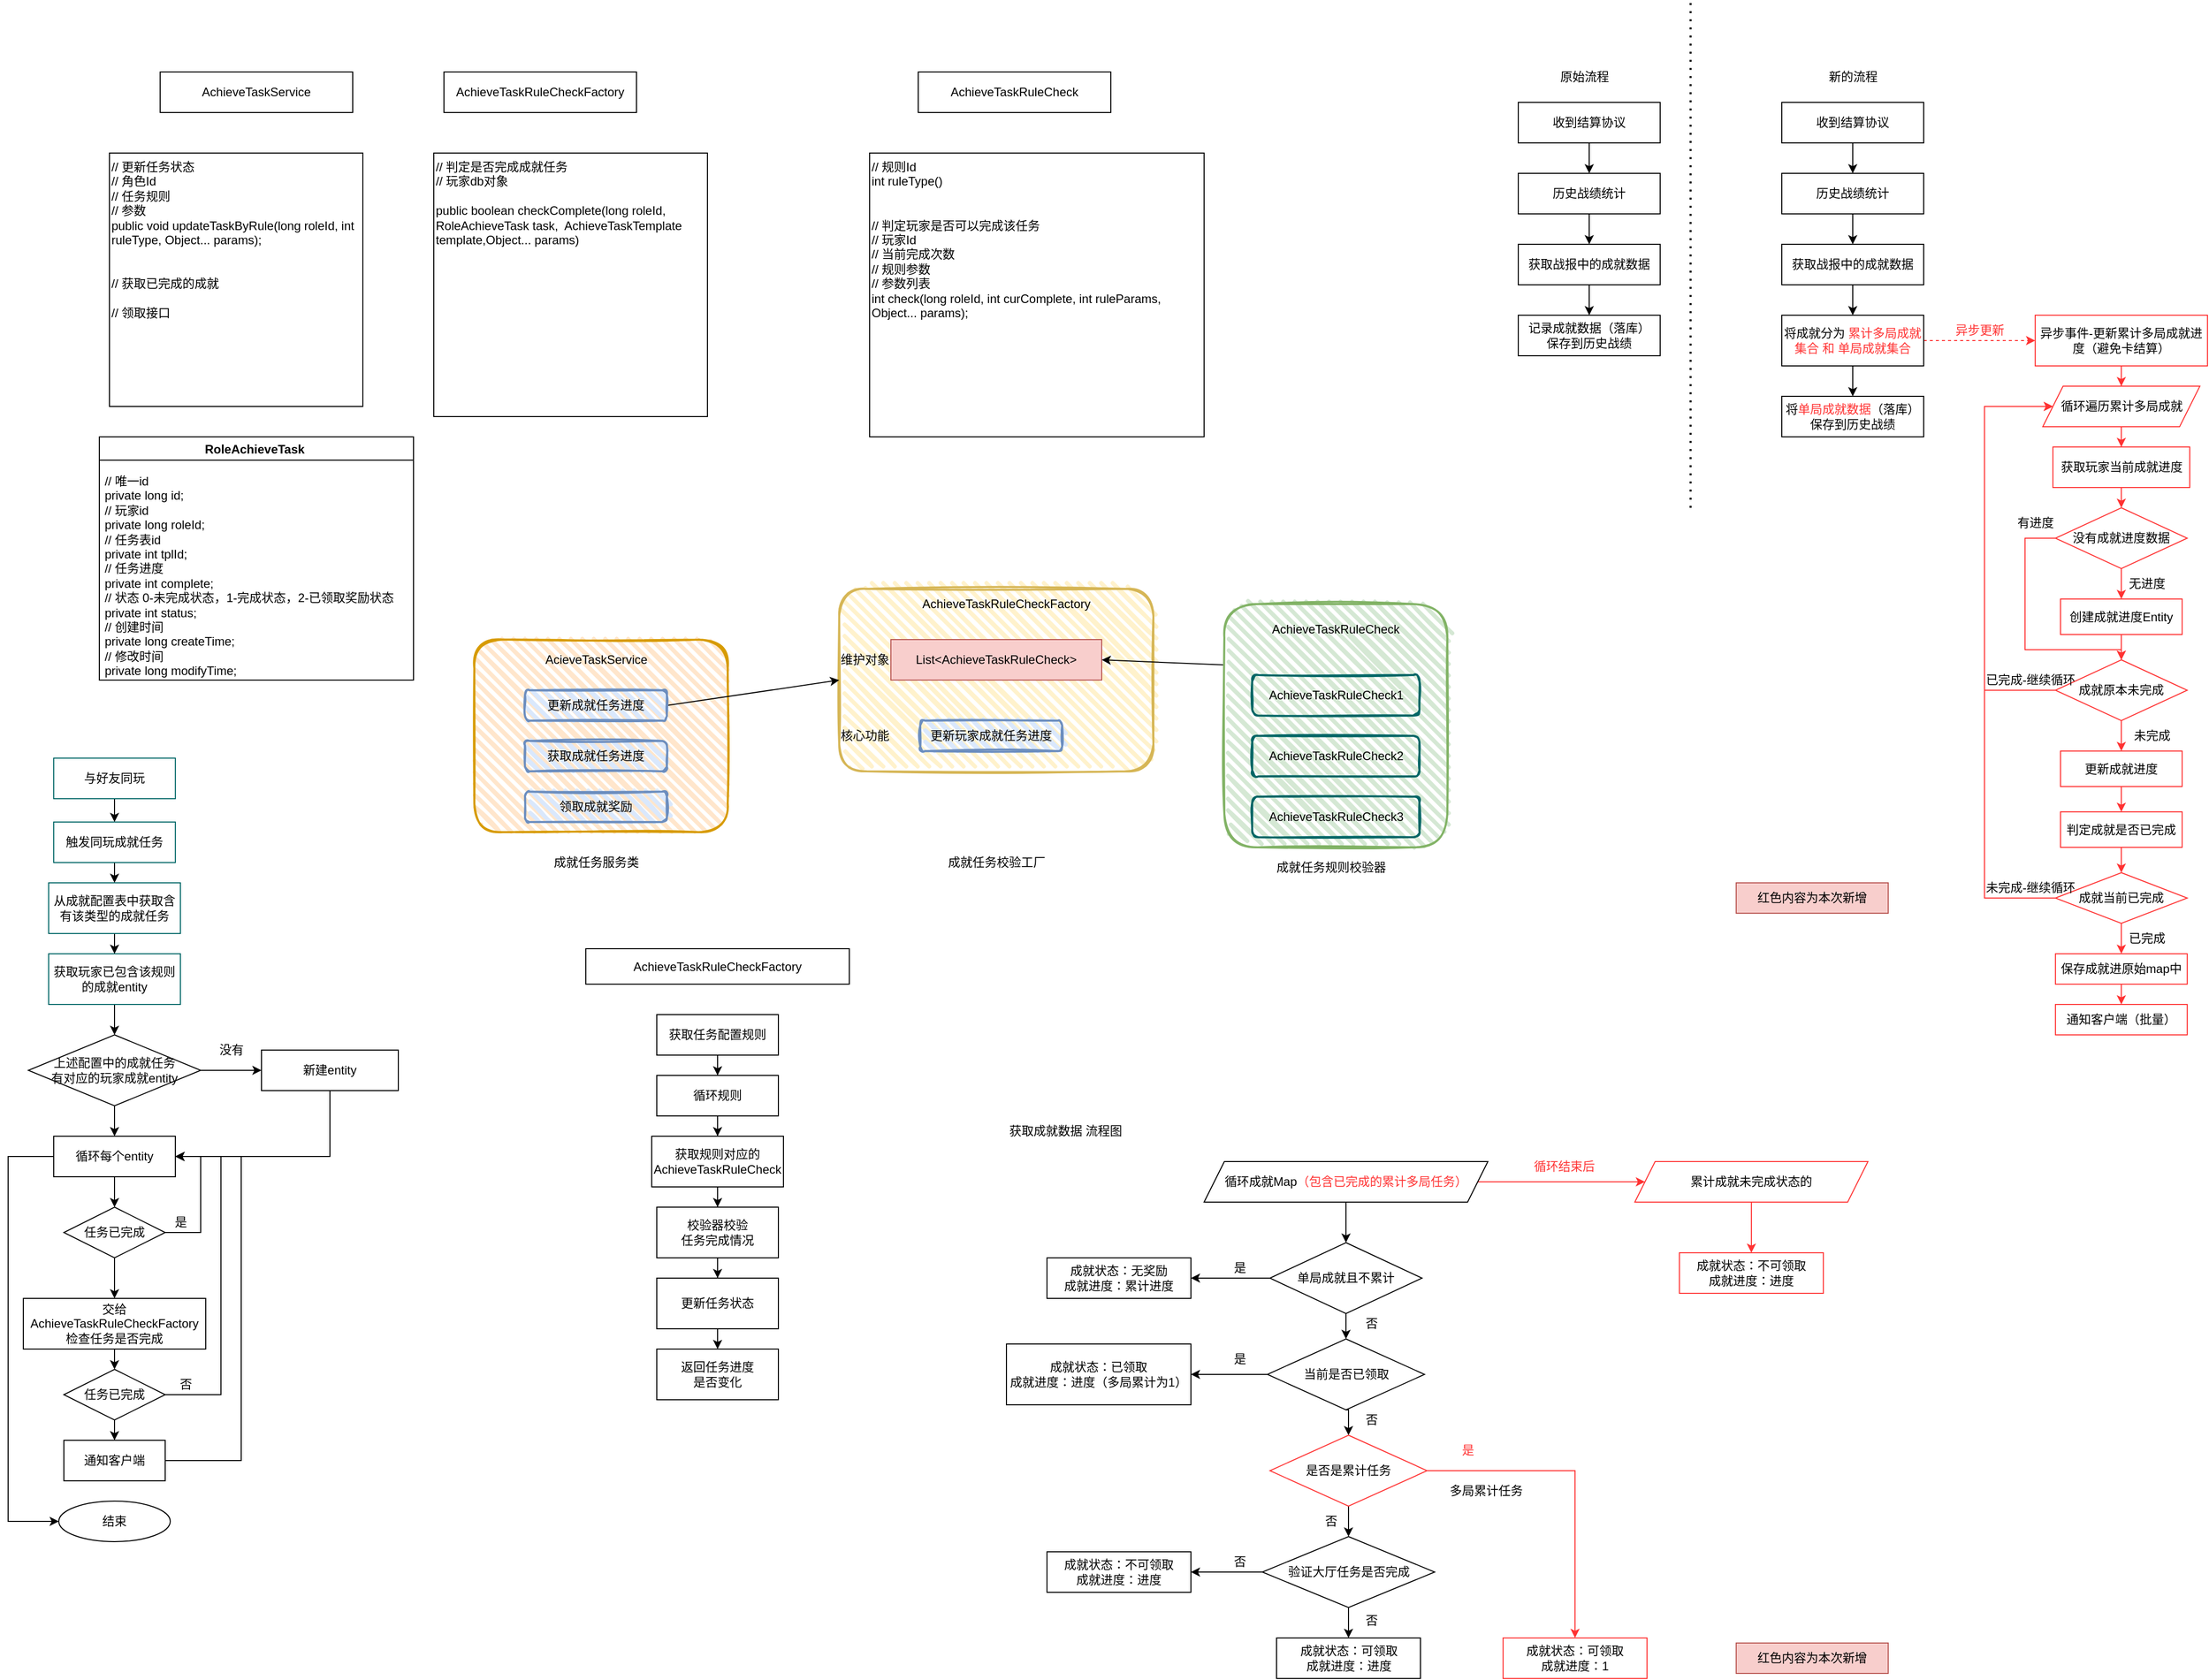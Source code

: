 <mxfile version="21.3.6" type="github">
  <diagram id="ENxEs4GuXWoanbtWAxck" name="第 1 页">
    <mxGraphModel dx="1434" dy="764" grid="1" gridSize="10" guides="1" tooltips="1" connect="1" arrows="1" fold="1" page="1" pageScale="1" pageWidth="4681" pageHeight="3300" math="0" shadow="0">
      <root>
        <mxCell id="0" />
        <mxCell id="1" parent="0" />
        <mxCell id="hWBbgPYYPAye6a4a8nGw-1" value="AchieveTaskService" style="rounded=0;whiteSpace=wrap;html=1;" parent="1" vertex="1">
          <mxGeometry x="230" y="130" width="190" height="40" as="geometry" />
        </mxCell>
        <mxCell id="hWBbgPYYPAye6a4a8nGw-2" value="AchieveTaskRuleCheckFactory" style="rounded=0;whiteSpace=wrap;html=1;" parent="1" vertex="1">
          <mxGeometry x="510" y="130" width="190" height="40" as="geometry" />
        </mxCell>
        <mxCell id="hWBbgPYYPAye6a4a8nGw-4" value="AchieveTaskRuleCheck" style="rounded=0;whiteSpace=wrap;html=1;" parent="1" vertex="1">
          <mxGeometry x="978" y="130" width="190" height="40" as="geometry" />
        </mxCell>
        <mxCell id="hWBbgPYYPAye6a4a8nGw-5" value="// 更新任务状态&lt;br&gt;// 角色Id&lt;br&gt;// 任务规则&lt;br&gt;// 参数&lt;br&gt;public void updateTaskByRule(long roleId, int ruleType, Object... params);&lt;br&gt;&lt;br&gt;&lt;br&gt;// 获取已完成的成就&lt;br&gt;&lt;br&gt;// 领取接口" style="rounded=0;whiteSpace=wrap;html=1;align=left;verticalAlign=top;" parent="1" vertex="1">
          <mxGeometry x="180" y="210" width="250" height="250" as="geometry" />
        </mxCell>
        <mxCell id="hWBbgPYYPAye6a4a8nGw-6" value="&lt;div&gt;// 判定是否完成成就任务&lt;/div&gt;&lt;div&gt;// 玩家db对象&lt;/div&gt;&lt;div&gt;&lt;br&gt;&lt;/div&gt;&lt;div&gt;public boolean checkComplete(long roleId, RoleAchieveTask task,&amp;nbsp; AchieveTaskTemplate template,&lt;span style=&quot;background-color: initial;&quot;&gt;Object... params)&lt;/span&gt;&lt;/div&gt;" style="rounded=0;whiteSpace=wrap;html=1;align=left;verticalAlign=top;" parent="1" vertex="1">
          <mxGeometry x="500" y="210" width="270" height="260" as="geometry" />
        </mxCell>
        <mxCell id="hWBbgPYYPAye6a4a8nGw-12" value="RoleAchieveTask " style="swimlane;" parent="1" vertex="1">
          <mxGeometry x="170" y="490" width="310" height="240" as="geometry" />
        </mxCell>
        <mxCell id="hWBbgPYYPAye6a4a8nGw-14" value="&lt;div&gt;&amp;nbsp; &amp;nbsp; // 唯一id&lt;/div&gt;&lt;div&gt;&amp;nbsp; &amp;nbsp; private long id;&lt;/div&gt;&lt;div&gt;&amp;nbsp; &amp;nbsp; // 玩家id&lt;/div&gt;&lt;div&gt;&amp;nbsp; &amp;nbsp; private long roleId;&lt;/div&gt;&lt;div&gt;&amp;nbsp; &amp;nbsp; // 任务表id&lt;/div&gt;&lt;div&gt;&amp;nbsp; &amp;nbsp; private int tplId;&lt;/div&gt;&lt;div&gt;&amp;nbsp; &amp;nbsp; // 任务进度&lt;/div&gt;&lt;div&gt;&amp;nbsp; &amp;nbsp; private int complete;&lt;/div&gt;&lt;div&gt;&amp;nbsp; &amp;nbsp; // 状态 0-未完成状态，1-完成状态，2-已领取奖励状态&lt;/div&gt;&lt;div&gt;&amp;nbsp; &amp;nbsp; private int status;&lt;/div&gt;&lt;div&gt;&amp;nbsp; &amp;nbsp; // 创建时间&lt;/div&gt;&lt;div&gt;&amp;nbsp; &amp;nbsp; private long createTime;&lt;/div&gt;&lt;div&gt;&amp;nbsp; &amp;nbsp; // 修改时间&lt;/div&gt;&lt;div&gt;&amp;nbsp; &amp;nbsp; private long modifyTime;&lt;/div&gt;" style="text;html=1;align=left;verticalAlign=top;resizable=0;points=[];autosize=1;strokeColor=none;fillColor=none;" parent="hWBbgPYYPAye6a4a8nGw-12" vertex="1">
          <mxGeometry x="-10" y="30" width="320" height="210" as="geometry" />
        </mxCell>
        <mxCell id="hWBbgPYYPAye6a4a8nGw-15" value="// 规则Id&lt;br&gt;int ruleType()&lt;br&gt;&lt;br&gt;&lt;br&gt;// 判定玩家是否可以完成该任务&lt;br&gt;// 玩家Id&lt;br&gt;// 当前完成次数&lt;br&gt;// 规则参数&lt;br&gt;// 参数列表&lt;br&gt;int check(long roleId, int curComplete, int ruleParams, Object... params);" style="whiteSpace=wrap;html=1;align=left;verticalAlign=top;" parent="1" vertex="1">
          <mxGeometry x="930" y="210" width="330" height="280" as="geometry" />
        </mxCell>
        <mxCell id="E-_-Di7X2A5vuP30yNUE-9" value="" style="group" parent="1" vertex="1" connectable="0">
          <mxGeometry x="900" y="640" width="310" height="180" as="geometry" />
        </mxCell>
        <mxCell id="E-_-Di7X2A5vuP30yNUE-8" value="" style="rounded=1;whiteSpace=wrap;html=1;strokeWidth=2;fillWeight=4;hachureGap=8;hachureAngle=45;fillColor=#fff2cc;sketch=1;strokeColor=#d6b656;" parent="E-_-Di7X2A5vuP30yNUE-9" vertex="1">
          <mxGeometry width="310" height="180" as="geometry" />
        </mxCell>
        <mxCell id="E-_-Di7X2A5vuP30yNUE-6" value="AchieveTaskRuleCheckFactory" style="text;html=1;strokeColor=none;fillColor=none;align=center;verticalAlign=middle;whiteSpace=wrap;rounded=0;" parent="E-_-Di7X2A5vuP30yNUE-9" vertex="1">
          <mxGeometry x="70" width="190" height="30" as="geometry" />
        </mxCell>
        <mxCell id="E-_-Di7X2A5vuP30yNUE-15" value="List&amp;lt;AchieveTaskRuleCheck&amp;gt;" style="rounded=0;whiteSpace=wrap;html=1;strokeColor=#b85450;fillColor=#f8cecc;" parent="E-_-Di7X2A5vuP30yNUE-9" vertex="1">
          <mxGeometry x="51" y="50" width="208" height="40" as="geometry" />
        </mxCell>
        <mxCell id="E-_-Di7X2A5vuP30yNUE-20" value="更新玩家成就任务进度" style="rounded=1;whiteSpace=wrap;html=1;strokeWidth=2;fillWeight=4;hachureGap=8;hachureAngle=45;fillColor=#dae8fc;sketch=1;strokeColor=#6c8ebf;" parent="E-_-Di7X2A5vuP30yNUE-9" vertex="1">
          <mxGeometry x="80" y="130" width="140" height="30" as="geometry" />
        </mxCell>
        <mxCell id="E-_-Di7X2A5vuP30yNUE-22" value="维护对象" style="text;html=1;align=center;verticalAlign=middle;resizable=0;points=[];autosize=1;strokeColor=none;fillColor=none;" parent="E-_-Di7X2A5vuP30yNUE-9" vertex="1">
          <mxGeometry x="-10" y="55" width="70" height="30" as="geometry" />
        </mxCell>
        <mxCell id="E-_-Di7X2A5vuP30yNUE-23" value="核心功能" style="text;html=1;align=center;verticalAlign=middle;resizable=0;points=[];autosize=1;strokeColor=none;fillColor=none;" parent="E-_-Di7X2A5vuP30yNUE-9" vertex="1">
          <mxGeometry x="-10" y="130" width="70" height="30" as="geometry" />
        </mxCell>
        <mxCell id="E-_-Di7X2A5vuP30yNUE-17" value="" style="endArrow=classic;html=1;rounded=0;entryX=1;entryY=0.5;entryDx=0;entryDy=0;exitX=0;exitY=0.25;exitDx=0;exitDy=0;" parent="1" source="E-_-Di7X2A5vuP30yNUE-10" target="E-_-Di7X2A5vuP30yNUE-15" edge="1">
          <mxGeometry width="50" height="50" relative="1" as="geometry">
            <mxPoint x="1240" y="650" as="sourcePoint" />
            <mxPoint x="1290" y="600" as="targetPoint" />
          </mxGeometry>
        </mxCell>
        <mxCell id="E-_-Di7X2A5vuP30yNUE-19" value="" style="group" parent="1" vertex="1" connectable="0">
          <mxGeometry x="1280" y="655" width="220" height="240" as="geometry" />
        </mxCell>
        <mxCell id="E-_-Di7X2A5vuP30yNUE-10" value="" style="rounded=1;whiteSpace=wrap;html=1;strokeWidth=2;fillWeight=4;hachureGap=8;hachureAngle=45;fillColor=#d5e8d4;sketch=1;strokeColor=#82b366;" parent="E-_-Di7X2A5vuP30yNUE-19" vertex="1">
          <mxGeometry width="220" height="240" as="geometry" />
        </mxCell>
        <mxCell id="E-_-Di7X2A5vuP30yNUE-11" value="AchieveTaskRuleCheck" style="text;html=1;strokeColor=none;fillColor=none;align=center;verticalAlign=middle;whiteSpace=wrap;rounded=0;" parent="E-_-Di7X2A5vuP30yNUE-19" vertex="1">
          <mxGeometry x="20" y="10" width="180" height="30" as="geometry" />
        </mxCell>
        <mxCell id="E-_-Di7X2A5vuP30yNUE-12" value="AchieveTaskRuleCheck1" style="rounded=1;whiteSpace=wrap;html=1;strokeWidth=2;fillWeight=4;hachureGap=8;hachureAngle=45;fillColor=none;sketch=1;strokeColor=#006666;" parent="E-_-Di7X2A5vuP30yNUE-19" vertex="1">
          <mxGeometry x="27.5" y="70" width="165" height="40" as="geometry" />
        </mxCell>
        <mxCell id="E-_-Di7X2A5vuP30yNUE-13" value="AchieveTaskRuleCheck2" style="rounded=1;whiteSpace=wrap;html=1;strokeWidth=2;fillWeight=4;hachureGap=8;hachureAngle=45;fillColor=none;sketch=1;strokeColor=#006666;" parent="E-_-Di7X2A5vuP30yNUE-19" vertex="1">
          <mxGeometry x="27.5" y="130" width="165" height="40" as="geometry" />
        </mxCell>
        <mxCell id="E-_-Di7X2A5vuP30yNUE-14" value="AchieveTaskRuleCheck3" style="rounded=1;whiteSpace=wrap;html=1;strokeWidth=2;fillWeight=4;hachureGap=8;hachureAngle=45;fillColor=none;sketch=1;strokeColor=#006666;" parent="E-_-Di7X2A5vuP30yNUE-19" vertex="1">
          <mxGeometry x="27.5" y="190" width="165" height="40" as="geometry" />
        </mxCell>
        <mxCell id="E-_-Di7X2A5vuP30yNUE-24" value="" style="rounded=1;whiteSpace=wrap;html=1;strokeWidth=2;fillWeight=4;hachureGap=8;hachureAngle=45;fillColor=#ffe6cc;sketch=1;strokeColor=#d79b00;" parent="1" vertex="1">
          <mxGeometry x="540" y="690" width="250" height="190" as="geometry" />
        </mxCell>
        <mxCell id="E-_-Di7X2A5vuP30yNUE-25" value="&lt;span style=&quot;&quot;&gt;AcieveTaskService&lt;/span&gt;" style="text;html=1;align=center;verticalAlign=middle;resizable=0;points=[];autosize=1;strokeColor=none;fillColor=none;" parent="1" vertex="1">
          <mxGeometry x="600" y="695" width="120" height="30" as="geometry" />
        </mxCell>
        <mxCell id="E-_-Di7X2A5vuP30yNUE-27" value="获取成就任务进度" style="rounded=1;whiteSpace=wrap;html=1;strokeWidth=2;fillWeight=4;hachureGap=8;hachureAngle=45;fillColor=#dae8fc;sketch=1;strokeColor=#6c8ebf;" parent="1" vertex="1">
          <mxGeometry x="590" y="790" width="140" height="30" as="geometry" />
        </mxCell>
        <mxCell id="E-_-Di7X2A5vuP30yNUE-29" style="rounded=0;orthogonalLoop=1;jettySize=auto;html=1;exitX=1;exitY=0.5;exitDx=0;exitDy=0;entryX=0;entryY=0.5;entryDx=0;entryDy=0;" parent="1" source="E-_-Di7X2A5vuP30yNUE-26" target="E-_-Di7X2A5vuP30yNUE-8" edge="1">
          <mxGeometry relative="1" as="geometry" />
        </mxCell>
        <mxCell id="E-_-Di7X2A5vuP30yNUE-26" value="更新成就任务进度" style="rounded=1;whiteSpace=wrap;html=1;strokeWidth=2;fillWeight=4;hachureGap=8;hachureAngle=45;fillColor=#dae8fc;sketch=1;strokeColor=#6c8ebf;" parent="1" vertex="1">
          <mxGeometry x="590" y="740" width="140" height="30" as="geometry" />
        </mxCell>
        <mxCell id="E-_-Di7X2A5vuP30yNUE-28" value="领取成就奖励" style="rounded=1;whiteSpace=wrap;html=1;strokeWidth=2;fillWeight=4;hachureGap=8;hachureAngle=45;fillColor=#dae8fc;sketch=1;strokeColor=#6c8ebf;" parent="1" vertex="1">
          <mxGeometry x="590" y="840" width="140" height="30" as="geometry" />
        </mxCell>
        <mxCell id="E-_-Di7X2A5vuP30yNUE-63" style="edgeStyle=orthogonalEdgeStyle;rounded=0;orthogonalLoop=1;jettySize=auto;html=1;exitX=0.5;exitY=1;exitDx=0;exitDy=0;" parent="1" source="E-_-Di7X2A5vuP30yNUE-31" target="E-_-Di7X2A5vuP30yNUE-32" edge="1">
          <mxGeometry relative="1" as="geometry" />
        </mxCell>
        <mxCell id="E-_-Di7X2A5vuP30yNUE-31" value="与好友同玩" style="rounded=0;whiteSpace=wrap;html=1;strokeColor=#006666;fillColor=none;" parent="1" vertex="1">
          <mxGeometry x="125" y="807" width="120" height="40" as="geometry" />
        </mxCell>
        <mxCell id="E-_-Di7X2A5vuP30yNUE-64" style="edgeStyle=orthogonalEdgeStyle;rounded=0;orthogonalLoop=1;jettySize=auto;html=1;exitX=0.5;exitY=1;exitDx=0;exitDy=0;entryX=0.5;entryY=0;entryDx=0;entryDy=0;" parent="1" source="E-_-Di7X2A5vuP30yNUE-32" target="E-_-Di7X2A5vuP30yNUE-33" edge="1">
          <mxGeometry relative="1" as="geometry" />
        </mxCell>
        <mxCell id="E-_-Di7X2A5vuP30yNUE-32" value="触发同玩成就任务" style="rounded=0;whiteSpace=wrap;html=1;strokeColor=#006666;fillColor=none;" parent="1" vertex="1">
          <mxGeometry x="125" y="870" width="120" height="40" as="geometry" />
        </mxCell>
        <mxCell id="E-_-Di7X2A5vuP30yNUE-65" style="edgeStyle=orthogonalEdgeStyle;rounded=0;orthogonalLoop=1;jettySize=auto;html=1;exitX=0.5;exitY=1;exitDx=0;exitDy=0;" parent="1" source="E-_-Di7X2A5vuP30yNUE-33" target="E-_-Di7X2A5vuP30yNUE-34" edge="1">
          <mxGeometry relative="1" as="geometry" />
        </mxCell>
        <mxCell id="E-_-Di7X2A5vuP30yNUE-33" value="从成就配置表中获取含有该类型的成就任务" style="rounded=0;whiteSpace=wrap;html=1;strokeColor=#006666;fillColor=none;" parent="1" vertex="1">
          <mxGeometry x="120" y="930" width="130" height="50" as="geometry" />
        </mxCell>
        <mxCell id="E-_-Di7X2A5vuP30yNUE-60" style="edgeStyle=orthogonalEdgeStyle;rounded=0;orthogonalLoop=1;jettySize=auto;html=1;exitX=0.5;exitY=1;exitDx=0;exitDy=0;" parent="1" source="E-_-Di7X2A5vuP30yNUE-34" target="E-_-Di7X2A5vuP30yNUE-36" edge="1">
          <mxGeometry relative="1" as="geometry" />
        </mxCell>
        <mxCell id="E-_-Di7X2A5vuP30yNUE-34" value="获取玩家已包含该规则的成就entity" style="rounded=0;whiteSpace=wrap;html=1;strokeColor=#006666;fillColor=none;" parent="1" vertex="1">
          <mxGeometry x="120" y="1000" width="130" height="50" as="geometry" />
        </mxCell>
        <mxCell id="E-_-Di7X2A5vuP30yNUE-42" style="edgeStyle=orthogonalEdgeStyle;rounded=0;orthogonalLoop=1;jettySize=auto;html=1;exitX=0.5;exitY=1;exitDx=0;exitDy=0;entryX=1;entryY=0.5;entryDx=0;entryDy=0;" parent="1" source="E-_-Di7X2A5vuP30yNUE-35" target="E-_-Di7X2A5vuP30yNUE-40" edge="1">
          <mxGeometry relative="1" as="geometry" />
        </mxCell>
        <mxCell id="E-_-Di7X2A5vuP30yNUE-35" value="新建entity" style="rounded=0;whiteSpace=wrap;html=1;" parent="1" vertex="1">
          <mxGeometry x="330" y="1095" width="135" height="40" as="geometry" />
        </mxCell>
        <mxCell id="E-_-Di7X2A5vuP30yNUE-38" style="edgeStyle=none;rounded=0;orthogonalLoop=1;jettySize=auto;html=1;exitX=1;exitY=0.5;exitDx=0;exitDy=0;entryX=0;entryY=0.5;entryDx=0;entryDy=0;" parent="1" source="E-_-Di7X2A5vuP30yNUE-36" target="E-_-Di7X2A5vuP30yNUE-35" edge="1">
          <mxGeometry relative="1" as="geometry" />
        </mxCell>
        <mxCell id="E-_-Di7X2A5vuP30yNUE-41" style="edgeStyle=none;rounded=0;orthogonalLoop=1;jettySize=auto;html=1;exitX=0.5;exitY=1;exitDx=0;exitDy=0;entryX=0.5;entryY=0;entryDx=0;entryDy=0;" parent="1" source="E-_-Di7X2A5vuP30yNUE-36" target="E-_-Di7X2A5vuP30yNUE-40" edge="1">
          <mxGeometry relative="1" as="geometry" />
        </mxCell>
        <mxCell id="E-_-Di7X2A5vuP30yNUE-36" value="上述配置中的成就任务&lt;br&gt;有对应的玩家成就entity" style="rhombus;whiteSpace=wrap;html=1;" parent="1" vertex="1">
          <mxGeometry x="100" y="1080" width="170" height="70" as="geometry" />
        </mxCell>
        <mxCell id="E-_-Di7X2A5vuP30yNUE-39" value="没有" style="text;html=1;align=center;verticalAlign=middle;resizable=0;points=[];autosize=1;strokeColor=none;fillColor=none;" parent="1" vertex="1">
          <mxGeometry x="275" y="1080" width="50" height="30" as="geometry" />
        </mxCell>
        <mxCell id="E-_-Di7X2A5vuP30yNUE-48" style="edgeStyle=orthogonalEdgeStyle;rounded=0;orthogonalLoop=1;jettySize=auto;html=1;exitX=0.5;exitY=1;exitDx=0;exitDy=0;entryX=0.5;entryY=0;entryDx=0;entryDy=0;" parent="1" source="E-_-Di7X2A5vuP30yNUE-40" target="E-_-Di7X2A5vuP30yNUE-45" edge="1">
          <mxGeometry relative="1" as="geometry" />
        </mxCell>
        <mxCell id="E-_-Di7X2A5vuP30yNUE-61" style="edgeStyle=orthogonalEdgeStyle;rounded=0;orthogonalLoop=1;jettySize=auto;html=1;exitX=0;exitY=0.5;exitDx=0;exitDy=0;entryX=0;entryY=0.5;entryDx=0;entryDy=0;" parent="1" source="E-_-Di7X2A5vuP30yNUE-40" target="E-_-Di7X2A5vuP30yNUE-59" edge="1">
          <mxGeometry relative="1" as="geometry">
            <Array as="points">
              <mxPoint x="80" y="1200" />
              <mxPoint x="80" y="1560" />
            </Array>
          </mxGeometry>
        </mxCell>
        <mxCell id="E-_-Di7X2A5vuP30yNUE-40" value="循环每个entity" style="rounded=0;whiteSpace=wrap;html=1;" parent="1" vertex="1">
          <mxGeometry x="125" y="1180" width="120" height="40" as="geometry" />
        </mxCell>
        <mxCell id="E-_-Di7X2A5vuP30yNUE-46" style="edgeStyle=orthogonalEdgeStyle;rounded=0;orthogonalLoop=1;jettySize=auto;html=1;exitX=1;exitY=0.5;exitDx=0;exitDy=0;entryX=1;entryY=0.5;entryDx=0;entryDy=0;" parent="1" source="E-_-Di7X2A5vuP30yNUE-45" target="E-_-Di7X2A5vuP30yNUE-40" edge="1">
          <mxGeometry relative="1" as="geometry">
            <Array as="points">
              <mxPoint x="270" y="1275" />
              <mxPoint x="270" y="1200" />
            </Array>
          </mxGeometry>
        </mxCell>
        <mxCell id="E-_-Di7X2A5vuP30yNUE-49" style="edgeStyle=orthogonalEdgeStyle;rounded=0;orthogonalLoop=1;jettySize=auto;html=1;exitX=0.5;exitY=1;exitDx=0;exitDy=0;" parent="1" source="E-_-Di7X2A5vuP30yNUE-45" edge="1">
          <mxGeometry relative="1" as="geometry">
            <mxPoint x="185" y="1340" as="targetPoint" />
          </mxGeometry>
        </mxCell>
        <mxCell id="E-_-Di7X2A5vuP30yNUE-45" value="任务已完成" style="rhombus;whiteSpace=wrap;html=1;" parent="1" vertex="1">
          <mxGeometry x="135" y="1250" width="100" height="50" as="geometry" />
        </mxCell>
        <mxCell id="E-_-Di7X2A5vuP30yNUE-47" value="是" style="text;html=1;align=center;verticalAlign=middle;resizable=0;points=[];autosize=1;strokeColor=none;fillColor=none;" parent="1" vertex="1">
          <mxGeometry x="230" y="1250" width="40" height="30" as="geometry" />
        </mxCell>
        <mxCell id="E-_-Di7X2A5vuP30yNUE-53" style="edgeStyle=orthogonalEdgeStyle;rounded=0;orthogonalLoop=1;jettySize=auto;html=1;exitX=0.5;exitY=1;exitDx=0;exitDy=0;entryX=0.5;entryY=0;entryDx=0;entryDy=0;" parent="1" source="E-_-Di7X2A5vuP30yNUE-50" target="E-_-Di7X2A5vuP30yNUE-52" edge="1">
          <mxGeometry relative="1" as="geometry" />
        </mxCell>
        <mxCell id="E-_-Di7X2A5vuP30yNUE-50" value="交给AchieveTaskRuleCheckFactory&lt;br&gt;检查任务是否完成" style="rounded=0;whiteSpace=wrap;html=1;" parent="1" vertex="1">
          <mxGeometry x="95" y="1340" width="180" height="50" as="geometry" />
        </mxCell>
        <mxCell id="E-_-Di7X2A5vuP30yNUE-55" style="edgeStyle=orthogonalEdgeStyle;rounded=0;orthogonalLoop=1;jettySize=auto;html=1;exitX=0.5;exitY=1;exitDx=0;exitDy=0;" parent="1" source="E-_-Di7X2A5vuP30yNUE-52" target="E-_-Di7X2A5vuP30yNUE-54" edge="1">
          <mxGeometry relative="1" as="geometry" />
        </mxCell>
        <mxCell id="E-_-Di7X2A5vuP30yNUE-56" style="edgeStyle=orthogonalEdgeStyle;rounded=0;orthogonalLoop=1;jettySize=auto;html=1;exitX=1;exitY=0.5;exitDx=0;exitDy=0;entryX=1;entryY=0.5;entryDx=0;entryDy=0;" parent="1" source="E-_-Di7X2A5vuP30yNUE-52" target="E-_-Di7X2A5vuP30yNUE-40" edge="1">
          <mxGeometry relative="1" as="geometry">
            <Array as="points">
              <mxPoint x="290" y="1435" />
              <mxPoint x="290" y="1200" />
            </Array>
          </mxGeometry>
        </mxCell>
        <mxCell id="E-_-Di7X2A5vuP30yNUE-52" value="任务已完成" style="rhombus;whiteSpace=wrap;html=1;" parent="1" vertex="1">
          <mxGeometry x="135" y="1410" width="100" height="50" as="geometry" />
        </mxCell>
        <mxCell id="E-_-Di7X2A5vuP30yNUE-62" style="edgeStyle=orthogonalEdgeStyle;rounded=0;orthogonalLoop=1;jettySize=auto;html=1;exitX=1;exitY=0.5;exitDx=0;exitDy=0;entryX=1;entryY=0.5;entryDx=0;entryDy=0;" parent="1" source="E-_-Di7X2A5vuP30yNUE-54" target="E-_-Di7X2A5vuP30yNUE-40" edge="1">
          <mxGeometry relative="1" as="geometry">
            <Array as="points">
              <mxPoint x="310" y="1500" />
              <mxPoint x="310" y="1200" />
            </Array>
          </mxGeometry>
        </mxCell>
        <mxCell id="E-_-Di7X2A5vuP30yNUE-54" value="通知客户端" style="rounded=0;whiteSpace=wrap;html=1;" parent="1" vertex="1">
          <mxGeometry x="135" y="1480" width="100" height="40" as="geometry" />
        </mxCell>
        <mxCell id="E-_-Di7X2A5vuP30yNUE-57" value="否" style="text;html=1;align=center;verticalAlign=middle;resizable=0;points=[];autosize=1;strokeColor=none;fillColor=none;" parent="1" vertex="1">
          <mxGeometry x="235" y="1410" width="40" height="30" as="geometry" />
        </mxCell>
        <mxCell id="E-_-Di7X2A5vuP30yNUE-59" value="结束" style="ellipse;whiteSpace=wrap;html=1;" parent="1" vertex="1">
          <mxGeometry x="130" y="1540" width="110" height="40" as="geometry" />
        </mxCell>
        <mxCell id="E-_-Di7X2A5vuP30yNUE-66" value="AchieveTaskRuleCheckFactory" style="rounded=0;whiteSpace=wrap;html=1;" parent="1" vertex="1">
          <mxGeometry x="650" y="995" width="260" height="35" as="geometry" />
        </mxCell>
        <mxCell id="E-_-Di7X2A5vuP30yNUE-76" style="edgeStyle=orthogonalEdgeStyle;rounded=0;orthogonalLoop=1;jettySize=auto;html=1;exitX=0.5;exitY=1;exitDx=0;exitDy=0;" parent="1" source="E-_-Di7X2A5vuP30yNUE-67" target="E-_-Di7X2A5vuP30yNUE-68" edge="1">
          <mxGeometry relative="1" as="geometry" />
        </mxCell>
        <mxCell id="E-_-Di7X2A5vuP30yNUE-67" value="获取任务配置规则" style="rounded=0;whiteSpace=wrap;html=1;" parent="1" vertex="1">
          <mxGeometry x="720" y="1060" width="120" height="40" as="geometry" />
        </mxCell>
        <mxCell id="E-_-Di7X2A5vuP30yNUE-77" style="edgeStyle=orthogonalEdgeStyle;rounded=0;orthogonalLoop=1;jettySize=auto;html=1;exitX=0.5;exitY=1;exitDx=0;exitDy=0;" parent="1" source="E-_-Di7X2A5vuP30yNUE-68" target="E-_-Di7X2A5vuP30yNUE-69" edge="1">
          <mxGeometry relative="1" as="geometry" />
        </mxCell>
        <mxCell id="E-_-Di7X2A5vuP30yNUE-68" value="循环规则" style="rounded=0;whiteSpace=wrap;html=1;" parent="1" vertex="1">
          <mxGeometry x="720" y="1120" width="120" height="40" as="geometry" />
        </mxCell>
        <mxCell id="E-_-Di7X2A5vuP30yNUE-78" style="edgeStyle=orthogonalEdgeStyle;rounded=0;orthogonalLoop=1;jettySize=auto;html=1;exitX=0.5;exitY=1;exitDx=0;exitDy=0;" parent="1" source="E-_-Di7X2A5vuP30yNUE-69" target="E-_-Di7X2A5vuP30yNUE-70" edge="1">
          <mxGeometry relative="1" as="geometry" />
        </mxCell>
        <mxCell id="E-_-Di7X2A5vuP30yNUE-69" value="获取规则对应的&lt;br&gt;AchieveTaskRuleCheck" style="rounded=0;whiteSpace=wrap;html=1;" parent="1" vertex="1">
          <mxGeometry x="715" y="1180" width="130" height="50" as="geometry" />
        </mxCell>
        <mxCell id="E-_-Di7X2A5vuP30yNUE-79" style="edgeStyle=orthogonalEdgeStyle;rounded=0;orthogonalLoop=1;jettySize=auto;html=1;exitX=0.5;exitY=1;exitDx=0;exitDy=0;" parent="1" source="E-_-Di7X2A5vuP30yNUE-70" target="E-_-Di7X2A5vuP30yNUE-74" edge="1">
          <mxGeometry relative="1" as="geometry" />
        </mxCell>
        <mxCell id="E-_-Di7X2A5vuP30yNUE-70" value="校验器校验&lt;br&gt;任务完成情况" style="rounded=0;whiteSpace=wrap;html=1;" parent="1" vertex="1">
          <mxGeometry x="720" y="1250" width="120" height="50" as="geometry" />
        </mxCell>
        <mxCell id="E-_-Di7X2A5vuP30yNUE-71" value="成就任务服务类" style="text;html=1;align=center;verticalAlign=middle;resizable=0;points=[];autosize=1;strokeColor=none;fillColor=none;" parent="1" vertex="1">
          <mxGeometry x="605" y="895" width="110" height="30" as="geometry" />
        </mxCell>
        <mxCell id="E-_-Di7X2A5vuP30yNUE-72" value="成就任务校验工厂" style="text;html=1;align=center;verticalAlign=middle;resizable=0;points=[];autosize=1;strokeColor=none;fillColor=none;" parent="1" vertex="1">
          <mxGeometry x="995" y="895" width="120" height="30" as="geometry" />
        </mxCell>
        <mxCell id="E-_-Di7X2A5vuP30yNUE-73" value="成就任务规则校验器" style="text;html=1;align=center;verticalAlign=middle;resizable=0;points=[];autosize=1;strokeColor=none;fillColor=none;" parent="1" vertex="1">
          <mxGeometry x="1320" y="900" width="130" height="30" as="geometry" />
        </mxCell>
        <mxCell id="E-_-Di7X2A5vuP30yNUE-80" style="edgeStyle=orthogonalEdgeStyle;rounded=0;orthogonalLoop=1;jettySize=auto;html=1;exitX=0.5;exitY=1;exitDx=0;exitDy=0;entryX=0.5;entryY=0;entryDx=0;entryDy=0;" parent="1" source="E-_-Di7X2A5vuP30yNUE-74" target="E-_-Di7X2A5vuP30yNUE-75" edge="1">
          <mxGeometry relative="1" as="geometry" />
        </mxCell>
        <mxCell id="E-_-Di7X2A5vuP30yNUE-74" value="更新任务状态" style="rounded=0;whiteSpace=wrap;html=1;" parent="1" vertex="1">
          <mxGeometry x="720" y="1320" width="120" height="50" as="geometry" />
        </mxCell>
        <mxCell id="E-_-Di7X2A5vuP30yNUE-75" value="返回任务进度&lt;br&gt;是否变化" style="rounded=0;whiteSpace=wrap;html=1;" parent="1" vertex="1">
          <mxGeometry x="720" y="1390" width="120" height="50" as="geometry" />
        </mxCell>
        <mxCell id="qh5if6X5rxDFb2PUgvWU-7" style="edgeStyle=orthogonalEdgeStyle;rounded=0;orthogonalLoop=1;jettySize=auto;html=1;exitX=0.5;exitY=1;exitDx=0;exitDy=0;" edge="1" parent="1" source="qh5if6X5rxDFb2PUgvWU-2" target="qh5if6X5rxDFb2PUgvWU-3">
          <mxGeometry relative="1" as="geometry" />
        </mxCell>
        <mxCell id="qh5if6X5rxDFb2PUgvWU-2" value="收到结算协议" style="whiteSpace=wrap;html=1;" vertex="1" parent="1">
          <mxGeometry x="1570" y="160" width="140" height="40" as="geometry" />
        </mxCell>
        <mxCell id="qh5if6X5rxDFb2PUgvWU-8" style="edgeStyle=orthogonalEdgeStyle;rounded=0;orthogonalLoop=1;jettySize=auto;html=1;exitX=0.5;exitY=1;exitDx=0;exitDy=0;" edge="1" parent="1" source="qh5if6X5rxDFb2PUgvWU-3" target="qh5if6X5rxDFb2PUgvWU-4">
          <mxGeometry relative="1" as="geometry" />
        </mxCell>
        <mxCell id="qh5if6X5rxDFb2PUgvWU-3" value="历史战绩统计" style="whiteSpace=wrap;html=1;" vertex="1" parent="1">
          <mxGeometry x="1570" y="230" width="140" height="40" as="geometry" />
        </mxCell>
        <mxCell id="qh5if6X5rxDFb2PUgvWU-9" style="edgeStyle=orthogonalEdgeStyle;rounded=0;orthogonalLoop=1;jettySize=auto;html=1;exitX=0.5;exitY=1;exitDx=0;exitDy=0;" edge="1" parent="1" source="qh5if6X5rxDFb2PUgvWU-4" target="qh5if6X5rxDFb2PUgvWU-5">
          <mxGeometry relative="1" as="geometry" />
        </mxCell>
        <mxCell id="qh5if6X5rxDFb2PUgvWU-4" value="获取战报中的成就数据" style="whiteSpace=wrap;html=1;" vertex="1" parent="1">
          <mxGeometry x="1570" y="300" width="140" height="40" as="geometry" />
        </mxCell>
        <mxCell id="qh5if6X5rxDFb2PUgvWU-5" value="记录成就数据（落库）&lt;br&gt;保存到历史战绩" style="whiteSpace=wrap;html=1;" vertex="1" parent="1">
          <mxGeometry x="1570" y="370" width="140" height="40" as="geometry" />
        </mxCell>
        <mxCell id="qh5if6X5rxDFb2PUgvWU-11" style="edgeStyle=orthogonalEdgeStyle;rounded=0;orthogonalLoop=1;jettySize=auto;html=1;exitX=0.5;exitY=1;exitDx=0;exitDy=0;" edge="1" parent="1" source="qh5if6X5rxDFb2PUgvWU-12" target="qh5if6X5rxDFb2PUgvWU-14">
          <mxGeometry relative="1" as="geometry" />
        </mxCell>
        <mxCell id="qh5if6X5rxDFb2PUgvWU-12" value="收到结算协议" style="whiteSpace=wrap;html=1;" vertex="1" parent="1">
          <mxGeometry x="1830" y="160" width="140" height="40" as="geometry" />
        </mxCell>
        <mxCell id="qh5if6X5rxDFb2PUgvWU-13" style="edgeStyle=orthogonalEdgeStyle;rounded=0;orthogonalLoop=1;jettySize=auto;html=1;exitX=0.5;exitY=1;exitDx=0;exitDy=0;" edge="1" parent="1" source="qh5if6X5rxDFb2PUgvWU-14" target="qh5if6X5rxDFb2PUgvWU-16">
          <mxGeometry relative="1" as="geometry" />
        </mxCell>
        <mxCell id="qh5if6X5rxDFb2PUgvWU-14" value="历史战绩统计" style="whiteSpace=wrap;html=1;" vertex="1" parent="1">
          <mxGeometry x="1830" y="230" width="140" height="40" as="geometry" />
        </mxCell>
        <mxCell id="qh5if6X5rxDFb2PUgvWU-15" style="edgeStyle=orthogonalEdgeStyle;rounded=0;orthogonalLoop=1;jettySize=auto;html=1;exitX=0.5;exitY=1;exitDx=0;exitDy=0;" edge="1" parent="1" source="qh5if6X5rxDFb2PUgvWU-16">
          <mxGeometry relative="1" as="geometry">
            <mxPoint x="1900" y="370" as="targetPoint" />
          </mxGeometry>
        </mxCell>
        <mxCell id="qh5if6X5rxDFb2PUgvWU-16" value="获取战报中的成就数据" style="whiteSpace=wrap;html=1;" vertex="1" parent="1">
          <mxGeometry x="1830" y="300" width="140" height="40" as="geometry" />
        </mxCell>
        <mxCell id="qh5if6X5rxDFb2PUgvWU-34" style="edgeStyle=orthogonalEdgeStyle;rounded=0;orthogonalLoop=1;jettySize=auto;html=1;exitX=0.5;exitY=1;exitDx=0;exitDy=0;entryX=0.5;entryY=0;entryDx=0;entryDy=0;" edge="1" parent="1" source="qh5if6X5rxDFb2PUgvWU-19" target="qh5if6X5rxDFb2PUgvWU-22">
          <mxGeometry relative="1" as="geometry" />
        </mxCell>
        <mxCell id="qh5if6X5rxDFb2PUgvWU-58" style="edgeStyle=orthogonalEdgeStyle;rounded=0;orthogonalLoop=1;jettySize=auto;html=1;exitX=1;exitY=0.5;exitDx=0;exitDy=0;entryX=0;entryY=0.5;entryDx=0;entryDy=0;dashed=1;fontColor=#FF3333;strokeColor=#FF3333;" edge="1" parent="1" source="qh5if6X5rxDFb2PUgvWU-19" target="qh5if6X5rxDFb2PUgvWU-32">
          <mxGeometry relative="1" as="geometry" />
        </mxCell>
        <mxCell id="qh5if6X5rxDFb2PUgvWU-19" value="将成就分为 &lt;font color=&quot;#ff3333&quot;&gt;累计多局成就集合 和 单局成就集合&lt;/font&gt;" style="rounded=0;whiteSpace=wrap;html=1;" vertex="1" parent="1">
          <mxGeometry x="1830" y="370" width="140" height="50" as="geometry" />
        </mxCell>
        <mxCell id="qh5if6X5rxDFb2PUgvWU-22" value="将&lt;font color=&quot;#ff3333&quot;&gt;单局成就数据&lt;/font&gt;（落库）&lt;br&gt;保存到历史战绩" style="whiteSpace=wrap;html=1;" vertex="1" parent="1">
          <mxGeometry x="1830" y="450" width="140" height="40" as="geometry" />
        </mxCell>
        <mxCell id="qh5if6X5rxDFb2PUgvWU-37" style="edgeStyle=orthogonalEdgeStyle;rounded=0;orthogonalLoop=1;jettySize=auto;html=1;exitX=0.5;exitY=1;exitDx=0;exitDy=0;entryX=0.5;entryY=0;entryDx=0;entryDy=0;strokeColor=#FF3333;" edge="1" parent="1" source="qh5if6X5rxDFb2PUgvWU-24" target="qh5if6X5rxDFb2PUgvWU-25">
          <mxGeometry relative="1" as="geometry" />
        </mxCell>
        <mxCell id="qh5if6X5rxDFb2PUgvWU-24" value="获取玩家当前成就进度" style="whiteSpace=wrap;html=1;strokeColor=#FF3333;" vertex="1" parent="1">
          <mxGeometry x="2097.5" y="500" width="135" height="40" as="geometry" />
        </mxCell>
        <mxCell id="qh5if6X5rxDFb2PUgvWU-38" style="edgeStyle=orthogonalEdgeStyle;rounded=0;orthogonalLoop=1;jettySize=auto;html=1;exitX=0.5;exitY=1;exitDx=0;exitDy=0;entryX=0.5;entryY=0;entryDx=0;entryDy=0;strokeColor=#FF3333;" edge="1" parent="1" source="qh5if6X5rxDFb2PUgvWU-25" target="qh5if6X5rxDFb2PUgvWU-26">
          <mxGeometry relative="1" as="geometry" />
        </mxCell>
        <mxCell id="qh5if6X5rxDFb2PUgvWU-40" style="edgeStyle=orthogonalEdgeStyle;rounded=0;orthogonalLoop=1;jettySize=auto;html=1;exitX=0;exitY=0.5;exitDx=0;exitDy=0;entryX=0.5;entryY=0;entryDx=0;entryDy=0;strokeColor=#FF3333;" edge="1" parent="1" source="qh5if6X5rxDFb2PUgvWU-25" target="qh5if6X5rxDFb2PUgvWU-27">
          <mxGeometry relative="1" as="geometry">
            <Array as="points">
              <mxPoint x="2070" y="590" />
              <mxPoint x="2070" y="700" />
              <mxPoint x="2165" y="700" />
            </Array>
          </mxGeometry>
        </mxCell>
        <mxCell id="qh5if6X5rxDFb2PUgvWU-25" value="没有成就进度数据" style="rhombus;whiteSpace=wrap;html=1;strokeColor=#FF3333;" vertex="1" parent="1">
          <mxGeometry x="2100" y="560" width="130" height="60" as="geometry" />
        </mxCell>
        <mxCell id="qh5if6X5rxDFb2PUgvWU-39" style="edgeStyle=orthogonalEdgeStyle;rounded=0;orthogonalLoop=1;jettySize=auto;html=1;exitX=0.5;exitY=1;exitDx=0;exitDy=0;entryX=0.5;entryY=0;entryDx=0;entryDy=0;strokeColor=#FF3333;" edge="1" parent="1" source="qh5if6X5rxDFb2PUgvWU-26" target="qh5if6X5rxDFb2PUgvWU-27">
          <mxGeometry relative="1" as="geometry" />
        </mxCell>
        <mxCell id="qh5if6X5rxDFb2PUgvWU-26" value="创建成就进度Entity" style="whiteSpace=wrap;html=1;strokeColor=#FF3333;" vertex="1" parent="1">
          <mxGeometry x="2105" y="650" width="120" height="35" as="geometry" />
        </mxCell>
        <mxCell id="qh5if6X5rxDFb2PUgvWU-43" style="edgeStyle=orthogonalEdgeStyle;rounded=0;orthogonalLoop=1;jettySize=auto;html=1;exitX=0.5;exitY=1;exitDx=0;exitDy=0;strokeColor=#FF3333;" edge="1" parent="1" source="qh5if6X5rxDFb2PUgvWU-27" target="qh5if6X5rxDFb2PUgvWU-29">
          <mxGeometry relative="1" as="geometry" />
        </mxCell>
        <mxCell id="qh5if6X5rxDFb2PUgvWU-45" style="edgeStyle=orthogonalEdgeStyle;rounded=0;orthogonalLoop=1;jettySize=auto;html=1;exitX=0;exitY=0.5;exitDx=0;exitDy=0;entryX=0;entryY=0.5;entryDx=0;entryDy=0;strokeColor=#FF3333;" edge="1" parent="1" source="qh5if6X5rxDFb2PUgvWU-27" target="qh5if6X5rxDFb2PUgvWU-35">
          <mxGeometry relative="1" as="geometry">
            <Array as="points">
              <mxPoint x="2030" y="740" />
              <mxPoint x="2030" y="460" />
            </Array>
          </mxGeometry>
        </mxCell>
        <mxCell id="qh5if6X5rxDFb2PUgvWU-27" value="成就原本未完成" style="rhombus;whiteSpace=wrap;html=1;strokeColor=#FF3333;" vertex="1" parent="1">
          <mxGeometry x="2100" y="710" width="130" height="60" as="geometry" />
        </mxCell>
        <mxCell id="qh5if6X5rxDFb2PUgvWU-48" style="edgeStyle=orthogonalEdgeStyle;rounded=0;orthogonalLoop=1;jettySize=auto;html=1;exitX=0.5;exitY=1;exitDx=0;exitDy=0;strokeColor=#FF3333;" edge="1" parent="1" source="qh5if6X5rxDFb2PUgvWU-29" target="qh5if6X5rxDFb2PUgvWU-30">
          <mxGeometry relative="1" as="geometry" />
        </mxCell>
        <mxCell id="qh5if6X5rxDFb2PUgvWU-29" value="更新成就进度" style="whiteSpace=wrap;html=1;strokeColor=#FF3333;" vertex="1" parent="1">
          <mxGeometry x="2105" y="800" width="120" height="35" as="geometry" />
        </mxCell>
        <mxCell id="qh5if6X5rxDFb2PUgvWU-49" style="edgeStyle=orthogonalEdgeStyle;rounded=0;orthogonalLoop=1;jettySize=auto;html=1;exitX=0.5;exitY=1;exitDx=0;exitDy=0;strokeColor=#FF3333;" edge="1" parent="1" source="qh5if6X5rxDFb2PUgvWU-30" target="qh5if6X5rxDFb2PUgvWU-31">
          <mxGeometry relative="1" as="geometry" />
        </mxCell>
        <mxCell id="qh5if6X5rxDFb2PUgvWU-30" value="判定成就是否已完成" style="whiteSpace=wrap;html=1;strokeColor=#FF3333;" vertex="1" parent="1">
          <mxGeometry x="2105" y="860" width="120" height="35" as="geometry" />
        </mxCell>
        <mxCell id="qh5if6X5rxDFb2PUgvWU-52" style="edgeStyle=orthogonalEdgeStyle;rounded=0;orthogonalLoop=1;jettySize=auto;html=1;exitX=0;exitY=0.5;exitDx=0;exitDy=0;entryX=0;entryY=0.5;entryDx=0;entryDy=0;strokeColor=#FF3333;" edge="1" parent="1" source="qh5if6X5rxDFb2PUgvWU-31" target="qh5if6X5rxDFb2PUgvWU-35">
          <mxGeometry relative="1" as="geometry">
            <Array as="points">
              <mxPoint x="2030" y="945" />
              <mxPoint x="2030" y="460" />
            </Array>
          </mxGeometry>
        </mxCell>
        <mxCell id="qh5if6X5rxDFb2PUgvWU-54" style="edgeStyle=orthogonalEdgeStyle;rounded=0;orthogonalLoop=1;jettySize=auto;html=1;exitX=0.5;exitY=1;exitDx=0;exitDy=0;strokeColor=#FF3333;" edge="1" parent="1" source="qh5if6X5rxDFb2PUgvWU-31" target="qh5if6X5rxDFb2PUgvWU-33">
          <mxGeometry relative="1" as="geometry" />
        </mxCell>
        <mxCell id="qh5if6X5rxDFb2PUgvWU-31" value="成就当前已完成" style="rhombus;whiteSpace=wrap;html=1;strokeColor=#FF3333;" vertex="1" parent="1">
          <mxGeometry x="2100" y="920" width="130" height="50" as="geometry" />
        </mxCell>
        <mxCell id="qh5if6X5rxDFb2PUgvWU-60" style="edgeStyle=orthogonalEdgeStyle;rounded=0;orthogonalLoop=1;jettySize=auto;html=1;exitX=0.5;exitY=1;exitDx=0;exitDy=0;strokeColor=#FF3333;" edge="1" parent="1" source="qh5if6X5rxDFb2PUgvWU-32" target="qh5if6X5rxDFb2PUgvWU-35">
          <mxGeometry relative="1" as="geometry" />
        </mxCell>
        <mxCell id="qh5if6X5rxDFb2PUgvWU-32" value="异步事件-更新累计多局成就进度（避免卡结算）" style="whiteSpace=wrap;html=1;strokeColor=#FF3333;" vertex="1" parent="1">
          <mxGeometry x="2080" y="370" width="170" height="50" as="geometry" />
        </mxCell>
        <mxCell id="qh5if6X5rxDFb2PUgvWU-57" style="edgeStyle=orthogonalEdgeStyle;rounded=0;orthogonalLoop=1;jettySize=auto;html=1;exitX=0.5;exitY=1;exitDx=0;exitDy=0;entryX=0.5;entryY=0;entryDx=0;entryDy=0;strokeColor=#FF3333;" edge="1" parent="1" source="qh5if6X5rxDFb2PUgvWU-33" target="qh5if6X5rxDFb2PUgvWU-56">
          <mxGeometry relative="1" as="geometry" />
        </mxCell>
        <mxCell id="qh5if6X5rxDFb2PUgvWU-33" value="保存成就进原始map中" style="whiteSpace=wrap;html=1;strokeColor=#FF3333;" vertex="1" parent="1">
          <mxGeometry x="2100" y="1000" width="130" height="30" as="geometry" />
        </mxCell>
        <mxCell id="qh5if6X5rxDFb2PUgvWU-36" style="edgeStyle=orthogonalEdgeStyle;rounded=0;orthogonalLoop=1;jettySize=auto;html=1;exitX=0.5;exitY=1;exitDx=0;exitDy=0;strokeColor=#FF3333;" edge="1" parent="1" source="qh5if6X5rxDFb2PUgvWU-35" target="qh5if6X5rxDFb2PUgvWU-24">
          <mxGeometry relative="1" as="geometry" />
        </mxCell>
        <mxCell id="qh5if6X5rxDFb2PUgvWU-35" value="循环遍历累计多局成就" style="shape=parallelogram;perimeter=parallelogramPerimeter;whiteSpace=wrap;html=1;fixedSize=1;strokeColor=#FF3333;" vertex="1" parent="1">
          <mxGeometry x="2087.5" y="440" width="155" height="40" as="geometry" />
        </mxCell>
        <mxCell id="qh5if6X5rxDFb2PUgvWU-41" value="有进度" style="text;html=1;align=center;verticalAlign=middle;resizable=0;points=[];autosize=1;strokeColor=none;fillColor=none;" vertex="1" parent="1">
          <mxGeometry x="2050" y="560" width="60" height="30" as="geometry" />
        </mxCell>
        <mxCell id="qh5if6X5rxDFb2PUgvWU-42" value="无进度" style="text;html=1;align=center;verticalAlign=middle;resizable=0;points=[];autosize=1;strokeColor=none;fillColor=none;" vertex="1" parent="1">
          <mxGeometry x="2160" y="620" width="60" height="30" as="geometry" />
        </mxCell>
        <mxCell id="qh5if6X5rxDFb2PUgvWU-44" value="未完成" style="text;html=1;align=center;verticalAlign=middle;resizable=0;points=[];autosize=1;strokeColor=none;fillColor=none;" vertex="1" parent="1">
          <mxGeometry x="2165" y="770" width="60" height="30" as="geometry" />
        </mxCell>
        <mxCell id="qh5if6X5rxDFb2PUgvWU-46" value="已完成-继续循环" style="text;html=1;align=center;verticalAlign=middle;resizable=0;points=[];autosize=1;strokeColor=none;fillColor=none;" vertex="1" parent="1">
          <mxGeometry x="2020" y="715" width="110" height="30" as="geometry" />
        </mxCell>
        <mxCell id="qh5if6X5rxDFb2PUgvWU-53" value="未完成-继续循环" style="text;html=1;align=center;verticalAlign=middle;resizable=0;points=[];autosize=1;strokeColor=none;fillColor=none;" vertex="1" parent="1">
          <mxGeometry x="2020" y="920" width="110" height="30" as="geometry" />
        </mxCell>
        <mxCell id="qh5if6X5rxDFb2PUgvWU-55" value="已完成" style="text;html=1;align=center;verticalAlign=middle;resizable=0;points=[];autosize=1;strokeColor=none;fillColor=none;" vertex="1" parent="1">
          <mxGeometry x="2160" y="970" width="60" height="30" as="geometry" />
        </mxCell>
        <mxCell id="qh5if6X5rxDFb2PUgvWU-56" value="通知客户端（批量）" style="whiteSpace=wrap;html=1;strokeColor=#FF3333;" vertex="1" parent="1">
          <mxGeometry x="2100" y="1050" width="130" height="30" as="geometry" />
        </mxCell>
        <mxCell id="qh5if6X5rxDFb2PUgvWU-59" value="异步更新" style="text;html=1;align=center;verticalAlign=middle;resizable=0;points=[];autosize=1;strokeColor=none;fillColor=none;fontColor=#FF3333;" vertex="1" parent="1">
          <mxGeometry x="1990" y="370" width="70" height="30" as="geometry" />
        </mxCell>
        <mxCell id="qh5if6X5rxDFb2PUgvWU-61" value="原始流程" style="text;html=1;align=center;verticalAlign=middle;resizable=0;points=[];autosize=1;strokeColor=none;fillColor=none;" vertex="1" parent="1">
          <mxGeometry x="1600" y="120" width="70" height="30" as="geometry" />
        </mxCell>
        <mxCell id="qh5if6X5rxDFb2PUgvWU-62" value="新的流程" style="text;html=1;align=center;verticalAlign=middle;resizable=0;points=[];autosize=1;strokeColor=none;fillColor=none;" vertex="1" parent="1">
          <mxGeometry x="1865" y="120" width="70" height="30" as="geometry" />
        </mxCell>
        <mxCell id="qh5if6X5rxDFb2PUgvWU-63" value="" style="endArrow=none;dashed=1;html=1;dashPattern=1 3;strokeWidth=2;rounded=0;" edge="1" parent="1">
          <mxGeometry width="50" height="50" relative="1" as="geometry">
            <mxPoint x="1740" y="560" as="sourcePoint" />
            <mxPoint x="1740" y="60" as="targetPoint" />
          </mxGeometry>
        </mxCell>
        <mxCell id="qh5if6X5rxDFb2PUgvWU-64" value="红色内容为本次新增" style="rounded=0;whiteSpace=wrap;html=1;fillColor=#f8cecc;strokeColor=#b85450;" vertex="1" parent="1">
          <mxGeometry x="1785" y="1680" width="150" height="30" as="geometry" />
        </mxCell>
        <mxCell id="qh5if6X5rxDFb2PUgvWU-83" style="edgeStyle=orthogonalEdgeStyle;rounded=0;orthogonalLoop=1;jettySize=auto;html=1;exitX=0.5;exitY=1;exitDx=0;exitDy=0;" edge="1" parent="1" source="qh5if6X5rxDFb2PUgvWU-66" target="qh5if6X5rxDFb2PUgvWU-69">
          <mxGeometry relative="1" as="geometry" />
        </mxCell>
        <mxCell id="qh5if6X5rxDFb2PUgvWU-92" style="edgeStyle=orthogonalEdgeStyle;rounded=0;orthogonalLoop=1;jettySize=auto;html=1;exitX=0;exitY=0.5;exitDx=0;exitDy=0;" edge="1" parent="1" source="qh5if6X5rxDFb2PUgvWU-66" target="qh5if6X5rxDFb2PUgvWU-67">
          <mxGeometry relative="1" as="geometry" />
        </mxCell>
        <mxCell id="qh5if6X5rxDFb2PUgvWU-66" value="单局成就且不累计" style="rhombus;whiteSpace=wrap;html=1;" vertex="1" parent="1">
          <mxGeometry x="1325" y="1285" width="150" height="70" as="geometry" />
        </mxCell>
        <mxCell id="qh5if6X5rxDFb2PUgvWU-67" value="成就状态：无奖励&lt;br&gt;成就进度：累计进度" style="whiteSpace=wrap;html=1;" vertex="1" parent="1">
          <mxGeometry x="1105" y="1300" width="142" height="40" as="geometry" />
        </mxCell>
        <mxCell id="qh5if6X5rxDFb2PUgvWU-84" style="edgeStyle=orthogonalEdgeStyle;rounded=0;orthogonalLoop=1;jettySize=auto;html=1;exitX=0.5;exitY=1;exitDx=0;exitDy=0;entryX=0.5;entryY=0;entryDx=0;entryDy=0;" edge="1" parent="1" source="qh5if6X5rxDFb2PUgvWU-69" target="qh5if6X5rxDFb2PUgvWU-73">
          <mxGeometry relative="1" as="geometry" />
        </mxCell>
        <mxCell id="qh5if6X5rxDFb2PUgvWU-91" style="edgeStyle=orthogonalEdgeStyle;rounded=0;orthogonalLoop=1;jettySize=auto;html=1;exitX=0;exitY=0.5;exitDx=0;exitDy=0;" edge="1" parent="1" source="qh5if6X5rxDFb2PUgvWU-69" target="qh5if6X5rxDFb2PUgvWU-70">
          <mxGeometry relative="1" as="geometry" />
        </mxCell>
        <mxCell id="qh5if6X5rxDFb2PUgvWU-69" value="当前是否已领取" style="rhombus;whiteSpace=wrap;html=1;" vertex="1" parent="1">
          <mxGeometry x="1322.5" y="1380" width="155" height="70" as="geometry" />
        </mxCell>
        <mxCell id="qh5if6X5rxDFb2PUgvWU-70" value="成就状态：已领取&lt;br&gt;成就进度：进度（多局累计为1）" style="whiteSpace=wrap;html=1;" vertex="1" parent="1">
          <mxGeometry x="1065" y="1385" width="182" height="60" as="geometry" />
        </mxCell>
        <mxCell id="qh5if6X5rxDFb2PUgvWU-101" style="edgeStyle=orthogonalEdgeStyle;rounded=0;orthogonalLoop=1;jettySize=auto;html=1;exitX=0.5;exitY=1;exitDx=0;exitDy=0;" edge="1" parent="1" source="qh5if6X5rxDFb2PUgvWU-71" target="qh5if6X5rxDFb2PUgvWU-66">
          <mxGeometry relative="1" as="geometry" />
        </mxCell>
        <mxCell id="qh5if6X5rxDFb2PUgvWU-103" style="edgeStyle=orthogonalEdgeStyle;rounded=0;orthogonalLoop=1;jettySize=auto;html=1;exitX=1;exitY=0.5;exitDx=0;exitDy=0;entryX=0;entryY=0.5;entryDx=0;entryDy=0;strokeColor=#FF3333;" edge="1" parent="1" source="qh5if6X5rxDFb2PUgvWU-71" target="qh5if6X5rxDFb2PUgvWU-82">
          <mxGeometry relative="1" as="geometry" />
        </mxCell>
        <mxCell id="qh5if6X5rxDFb2PUgvWU-71" value="循环成就Map&lt;font color=&quot;#ff3333&quot;&gt;（包含已完成的累计多局任务）&lt;/font&gt;" style="shape=parallelogram;perimeter=parallelogramPerimeter;whiteSpace=wrap;html=1;fixedSize=1;" vertex="1" parent="1">
          <mxGeometry x="1260" y="1205" width="280" height="40" as="geometry" />
        </mxCell>
        <mxCell id="qh5if6X5rxDFb2PUgvWU-72" value="成就状态：不可领取&lt;br&gt;成就进度：进度" style="whiteSpace=wrap;html=1;" vertex="1" parent="1">
          <mxGeometry x="1105" y="1590" width="142" height="40" as="geometry" />
        </mxCell>
        <mxCell id="qh5if6X5rxDFb2PUgvWU-85" style="edgeStyle=orthogonalEdgeStyle;rounded=0;orthogonalLoop=1;jettySize=auto;html=1;exitX=0.5;exitY=1;exitDx=0;exitDy=0;" edge="1" parent="1" source="qh5if6X5rxDFb2PUgvWU-73" target="qh5if6X5rxDFb2PUgvWU-74">
          <mxGeometry relative="1" as="geometry" />
        </mxCell>
        <mxCell id="qh5if6X5rxDFb2PUgvWU-88" style="edgeStyle=orthogonalEdgeStyle;rounded=0;orthogonalLoop=1;jettySize=auto;html=1;exitX=1;exitY=0.5;exitDx=0;exitDy=0;strokeColor=#FF3333;" edge="1" parent="1" source="qh5if6X5rxDFb2PUgvWU-73" target="qh5if6X5rxDFb2PUgvWU-78">
          <mxGeometry relative="1" as="geometry" />
        </mxCell>
        <mxCell id="qh5if6X5rxDFb2PUgvWU-73" value="是否是累计任务" style="rhombus;whiteSpace=wrap;html=1;strokeColor=#FF3333;" vertex="1" parent="1">
          <mxGeometry x="1325" y="1475" width="155" height="70" as="geometry" />
        </mxCell>
        <mxCell id="qh5if6X5rxDFb2PUgvWU-86" style="edgeStyle=orthogonalEdgeStyle;rounded=0;orthogonalLoop=1;jettySize=auto;html=1;exitX=0.5;exitY=1;exitDx=0;exitDy=0;entryX=0.5;entryY=0;entryDx=0;entryDy=0;" edge="1" parent="1" source="qh5if6X5rxDFb2PUgvWU-74" target="qh5if6X5rxDFb2PUgvWU-76">
          <mxGeometry relative="1" as="geometry" />
        </mxCell>
        <mxCell id="qh5if6X5rxDFb2PUgvWU-87" style="edgeStyle=orthogonalEdgeStyle;rounded=0;orthogonalLoop=1;jettySize=auto;html=1;exitX=0;exitY=0.5;exitDx=0;exitDy=0;entryX=1;entryY=0.5;entryDx=0;entryDy=0;" edge="1" parent="1" source="qh5if6X5rxDFb2PUgvWU-74" target="qh5if6X5rxDFb2PUgvWU-72">
          <mxGeometry relative="1" as="geometry" />
        </mxCell>
        <mxCell id="qh5if6X5rxDFb2PUgvWU-74" value="验证大厅任务是否完成" style="rhombus;whiteSpace=wrap;html=1;" vertex="1" parent="1">
          <mxGeometry x="1317.5" y="1575" width="170" height="70" as="geometry" />
        </mxCell>
        <mxCell id="qh5if6X5rxDFb2PUgvWU-76" value="成就状态：可领取&lt;br&gt;成就进度：进度" style="whiteSpace=wrap;html=1;" vertex="1" parent="1">
          <mxGeometry x="1331.5" y="1675" width="142" height="40" as="geometry" />
        </mxCell>
        <mxCell id="qh5if6X5rxDFb2PUgvWU-77" value="成就状态：不可领取&lt;br&gt;成就进度：进度" style="whiteSpace=wrap;html=1;strokeColor=#FF3333;" vertex="1" parent="1">
          <mxGeometry x="1729" y="1295" width="142" height="40" as="geometry" />
        </mxCell>
        <mxCell id="qh5if6X5rxDFb2PUgvWU-78" value="成就状态：可领取&lt;br&gt;成就进度：1" style="whiteSpace=wrap;html=1;strokeColor=#FF3333;" vertex="1" parent="1">
          <mxGeometry x="1555" y="1675" width="142" height="40" as="geometry" />
        </mxCell>
        <mxCell id="qh5if6X5rxDFb2PUgvWU-105" style="edgeStyle=orthogonalEdgeStyle;rounded=0;orthogonalLoop=1;jettySize=auto;html=1;exitX=0.5;exitY=1;exitDx=0;exitDy=0;strokeColor=#FF3333;" edge="1" parent="1" source="qh5if6X5rxDFb2PUgvWU-82" target="qh5if6X5rxDFb2PUgvWU-77">
          <mxGeometry relative="1" as="geometry" />
        </mxCell>
        <mxCell id="qh5if6X5rxDFb2PUgvWU-82" value="累计成就未完成状态的" style="shape=parallelogram;perimeter=parallelogramPerimeter;whiteSpace=wrap;html=1;fixedSize=1;strokeColor=#FF3333;" vertex="1" parent="1">
          <mxGeometry x="1685" y="1205" width="230" height="40" as="geometry" />
        </mxCell>
        <mxCell id="qh5if6X5rxDFb2PUgvWU-89" value="是" style="text;html=1;align=center;verticalAlign=middle;resizable=0;points=[];autosize=1;strokeColor=none;fillColor=none;fontColor=#FF3333;" vertex="1" parent="1">
          <mxGeometry x="1500" y="1475" width="40" height="30" as="geometry" />
        </mxCell>
        <mxCell id="qh5if6X5rxDFb2PUgvWU-90" value="否" style="text;html=1;align=center;verticalAlign=middle;resizable=0;points=[];autosize=1;strokeColor=none;fillColor=none;" vertex="1" parent="1">
          <mxGeometry x="1365" y="1545" width="40" height="30" as="geometry" />
        </mxCell>
        <mxCell id="qh5if6X5rxDFb2PUgvWU-93" value="是" style="text;html=1;align=center;verticalAlign=middle;resizable=0;points=[];autosize=1;strokeColor=none;fillColor=none;" vertex="1" parent="1">
          <mxGeometry x="1275" y="1295" width="40" height="30" as="geometry" />
        </mxCell>
        <mxCell id="qh5if6X5rxDFb2PUgvWU-95" value="否" style="text;html=1;align=center;verticalAlign=middle;resizable=0;points=[];autosize=1;strokeColor=none;fillColor=none;" vertex="1" parent="1">
          <mxGeometry x="1405" y="1350" width="40" height="30" as="geometry" />
        </mxCell>
        <mxCell id="qh5if6X5rxDFb2PUgvWU-96" value="是" style="text;html=1;align=center;verticalAlign=middle;resizable=0;points=[];autosize=1;strokeColor=none;fillColor=none;" vertex="1" parent="1">
          <mxGeometry x="1275" y="1385" width="40" height="30" as="geometry" />
        </mxCell>
        <mxCell id="qh5if6X5rxDFb2PUgvWU-97" value="否" style="text;html=1;align=center;verticalAlign=middle;resizable=0;points=[];autosize=1;strokeColor=none;fillColor=none;" vertex="1" parent="1">
          <mxGeometry x="1405" y="1445" width="40" height="30" as="geometry" />
        </mxCell>
        <mxCell id="qh5if6X5rxDFb2PUgvWU-98" value="否" style="text;html=1;align=center;verticalAlign=middle;resizable=0;points=[];autosize=1;strokeColor=none;fillColor=none;" vertex="1" parent="1">
          <mxGeometry x="1275" y="1585" width="40" height="30" as="geometry" />
        </mxCell>
        <mxCell id="qh5if6X5rxDFb2PUgvWU-99" value="否" style="text;html=1;align=center;verticalAlign=middle;resizable=0;points=[];autosize=1;strokeColor=none;fillColor=none;" vertex="1" parent="1">
          <mxGeometry x="1405" y="1643" width="40" height="30" as="geometry" />
        </mxCell>
        <mxCell id="qh5if6X5rxDFb2PUgvWU-100" value="多局累计任务" style="text;html=1;align=center;verticalAlign=middle;resizable=0;points=[];autosize=1;strokeColor=none;fillColor=none;" vertex="1" parent="1">
          <mxGeometry x="1487.5" y="1515" width="100" height="30" as="geometry" />
        </mxCell>
        <mxCell id="qh5if6X5rxDFb2PUgvWU-104" value="循环结束后" style="text;html=1;align=center;verticalAlign=middle;resizable=0;points=[];autosize=1;strokeColor=none;fillColor=none;fontColor=#FF3333;" vertex="1" parent="1">
          <mxGeometry x="1575" y="1195" width="80" height="30" as="geometry" />
        </mxCell>
        <mxCell id="qh5if6X5rxDFb2PUgvWU-107" value="获取成就数据 流程图" style="text;html=1;align=center;verticalAlign=middle;resizable=0;points=[];autosize=1;strokeColor=none;fillColor=none;" vertex="1" parent="1">
          <mxGeometry x="1058" y="1160" width="130" height="30" as="geometry" />
        </mxCell>
        <mxCell id="qh5if6X5rxDFb2PUgvWU-109" value="红色内容为本次新增" style="rounded=0;whiteSpace=wrap;html=1;fillColor=#f8cecc;strokeColor=#b85450;" vertex="1" parent="1">
          <mxGeometry x="1785" y="930" width="150" height="30" as="geometry" />
        </mxCell>
      </root>
    </mxGraphModel>
  </diagram>
</mxfile>
